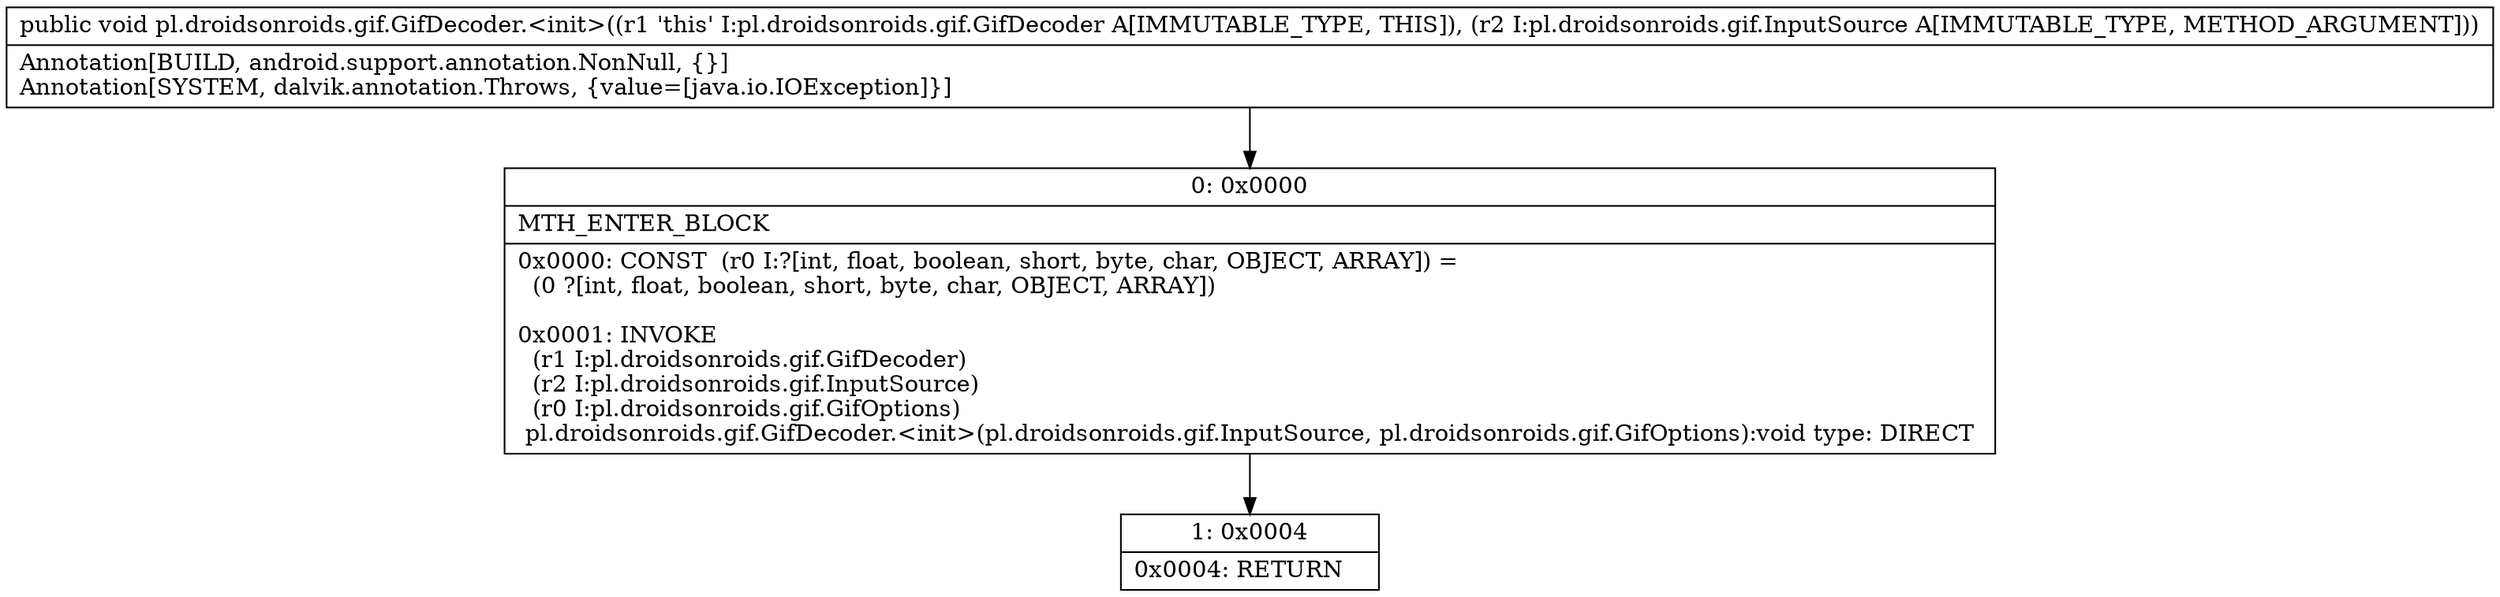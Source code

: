 digraph "CFG forpl.droidsonroids.gif.GifDecoder.\<init\>(Lpl\/droidsonroids\/gif\/InputSource;)V" {
Node_0 [shape=record,label="{0\:\ 0x0000|MTH_ENTER_BLOCK\l|0x0000: CONST  (r0 I:?[int, float, boolean, short, byte, char, OBJECT, ARRAY]) = \l  (0 ?[int, float, boolean, short, byte, char, OBJECT, ARRAY])\l \l0x0001: INVOKE  \l  (r1 I:pl.droidsonroids.gif.GifDecoder)\l  (r2 I:pl.droidsonroids.gif.InputSource)\l  (r0 I:pl.droidsonroids.gif.GifOptions)\l pl.droidsonroids.gif.GifDecoder.\<init\>(pl.droidsonroids.gif.InputSource, pl.droidsonroids.gif.GifOptions):void type: DIRECT \l}"];
Node_1 [shape=record,label="{1\:\ 0x0004|0x0004: RETURN   \l}"];
MethodNode[shape=record,label="{public void pl.droidsonroids.gif.GifDecoder.\<init\>((r1 'this' I:pl.droidsonroids.gif.GifDecoder A[IMMUTABLE_TYPE, THIS]), (r2 I:pl.droidsonroids.gif.InputSource A[IMMUTABLE_TYPE, METHOD_ARGUMENT]))  | Annotation[BUILD, android.support.annotation.NonNull, \{\}]\lAnnotation[SYSTEM, dalvik.annotation.Throws, \{value=[java.io.IOException]\}]\l}"];
MethodNode -> Node_0;
Node_0 -> Node_1;
}

